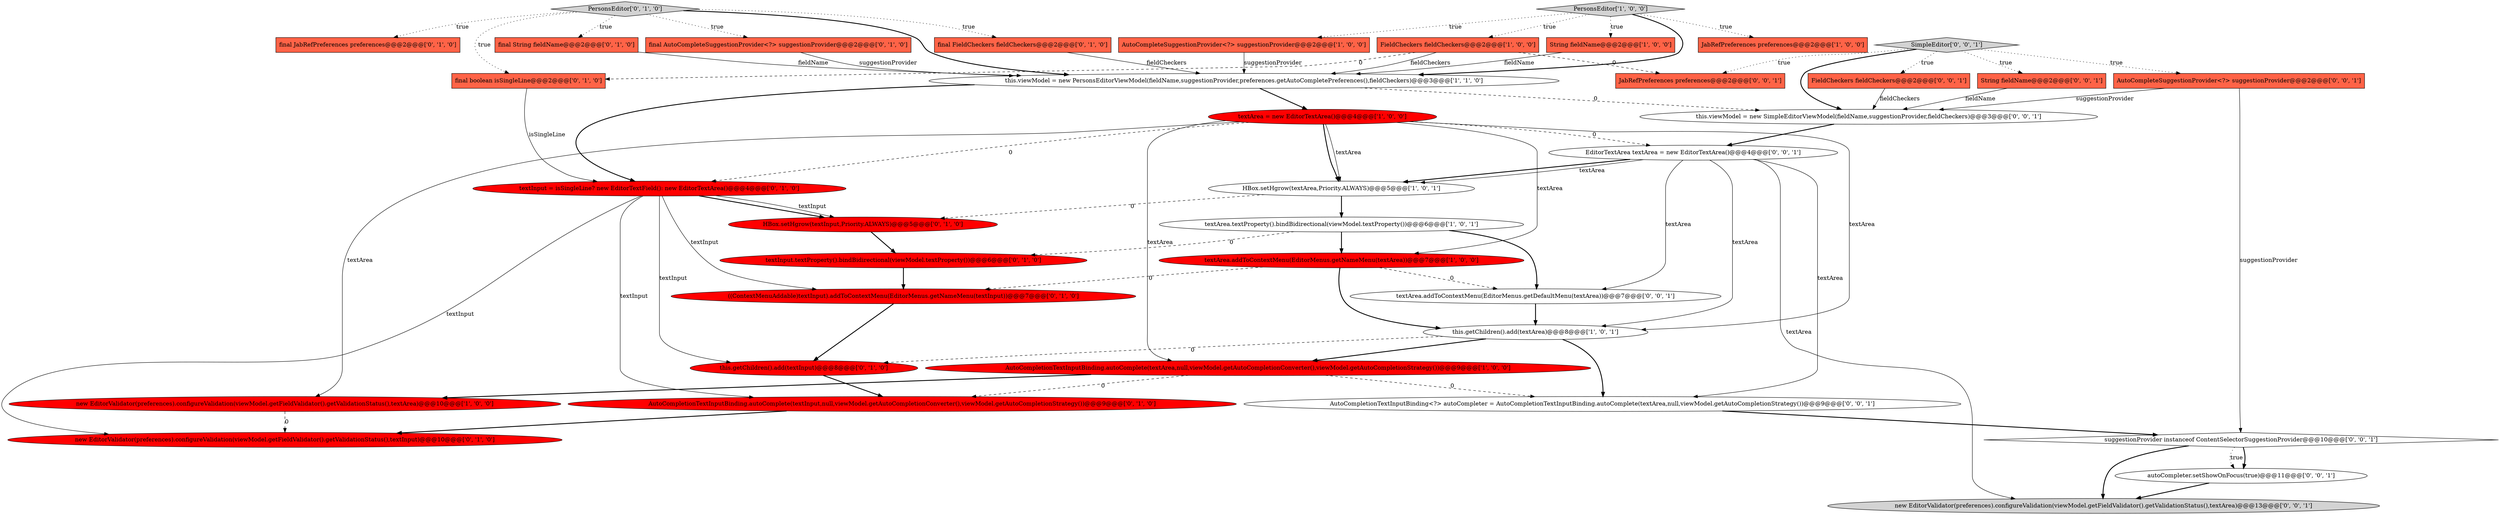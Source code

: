 digraph {
21 [style = filled, label = "PersonsEditor['0', '1', '0']", fillcolor = lightgray, shape = diamond image = "AAA0AAABBB2BBB"];
9 [style = filled, label = "FieldCheckers fieldCheckers@@@2@@@['1', '0', '0']", fillcolor = tomato, shape = box image = "AAA1AAABBB1BBB"];
1 [style = filled, label = "textArea.textProperty().bindBidirectional(viewModel.textProperty())@@@6@@@['1', '0', '1']", fillcolor = white, shape = ellipse image = "AAA0AAABBB1BBB"];
16 [style = filled, label = "HBox.setHgrow(textInput,Priority.ALWAYS)@@@5@@@['0', '1', '0']", fillcolor = red, shape = ellipse image = "AAA1AAABBB2BBB"];
20 [style = filled, label = "final JabRefPreferences preferences@@@2@@@['0', '1', '0']", fillcolor = tomato, shape = box image = "AAA0AAABBB2BBB"];
37 [style = filled, label = "AutoCompletionTextInputBinding<?> autoCompleter = AutoCompletionTextInputBinding.autoComplete(textArea,null,viewModel.getAutoCompletionStrategy())@@@9@@@['0', '0', '1']", fillcolor = white, shape = ellipse image = "AAA0AAABBB3BBB"];
10 [style = filled, label = "textArea = new EditorTextArea()@@@4@@@['1', '0', '0']", fillcolor = red, shape = ellipse image = "AAA1AAABBB1BBB"];
24 [style = filled, label = "final String fieldName@@@2@@@['0', '1', '0']", fillcolor = tomato, shape = box image = "AAA0AAABBB2BBB"];
25 [style = filled, label = "final boolean isSingleLine@@@2@@@['0', '1', '0']", fillcolor = tomato, shape = box image = "AAA1AAABBB2BBB"];
5 [style = filled, label = "AutoCompleteSuggestionProvider<?> suggestionProvider@@@2@@@['1', '0', '0']", fillcolor = tomato, shape = box image = "AAA0AAABBB1BBB"];
18 [style = filled, label = "((ContextMenuAddable)textInput).addToContextMenu(EditorMenus.getNameMenu(textInput))@@@7@@@['0', '1', '0']", fillcolor = red, shape = ellipse image = "AAA1AAABBB2BBB"];
7 [style = filled, label = "textArea.addToContextMenu(EditorMenus.getNameMenu(textArea))@@@7@@@['1', '0', '0']", fillcolor = red, shape = ellipse image = "AAA1AAABBB1BBB"];
14 [style = filled, label = "textInput.textProperty().bindBidirectional(viewModel.textProperty())@@@6@@@['0', '1', '0']", fillcolor = red, shape = ellipse image = "AAA1AAABBB2BBB"];
22 [style = filled, label = "textInput = isSingleLine? new EditorTextField(): new EditorTextArea()@@@4@@@['0', '1', '0']", fillcolor = red, shape = ellipse image = "AAA1AAABBB2BBB"];
28 [style = filled, label = "autoCompleter.setShowOnFocus(true)@@@11@@@['0', '0', '1']", fillcolor = white, shape = ellipse image = "AAA0AAABBB3BBB"];
32 [style = filled, label = "AutoCompleteSuggestionProvider<?> suggestionProvider@@@2@@@['0', '0', '1']", fillcolor = tomato, shape = box image = "AAA0AAABBB3BBB"];
34 [style = filled, label = "this.viewModel = new SimpleEditorViewModel(fieldName,suggestionProvider,fieldCheckers)@@@3@@@['0', '0', '1']", fillcolor = white, shape = ellipse image = "AAA0AAABBB3BBB"];
2 [style = filled, label = "new EditorValidator(preferences).configureValidation(viewModel.getFieldValidator().getValidationStatus(),textArea)@@@10@@@['1', '0', '0']", fillcolor = red, shape = ellipse image = "AAA1AAABBB1BBB"];
8 [style = filled, label = "String fieldName@@@2@@@['1', '0', '0']", fillcolor = tomato, shape = box image = "AAA0AAABBB1BBB"];
11 [style = filled, label = "this.viewModel = new PersonsEditorViewModel(fieldName,suggestionProvider,preferences.getAutoCompletePreferences(),fieldCheckers)@@@3@@@['1', '1', '0']", fillcolor = white, shape = ellipse image = "AAA0AAABBB1BBB"];
30 [style = filled, label = "new EditorValidator(preferences).configureValidation(viewModel.getFieldValidator().getValidationStatus(),textArea)@@@13@@@['0', '0', '1']", fillcolor = lightgray, shape = ellipse image = "AAA0AAABBB3BBB"];
31 [style = filled, label = "String fieldName@@@2@@@['0', '0', '1']", fillcolor = tomato, shape = box image = "AAA0AAABBB3BBB"];
4 [style = filled, label = "this.getChildren().add(textArea)@@@8@@@['1', '0', '1']", fillcolor = white, shape = ellipse image = "AAA0AAABBB1BBB"];
6 [style = filled, label = "HBox.setHgrow(textArea,Priority.ALWAYS)@@@5@@@['1', '0', '1']", fillcolor = white, shape = ellipse image = "AAA0AAABBB1BBB"];
12 [style = filled, label = "AutoCompletionTextInputBinding.autoComplete(textArea,null,viewModel.getAutoCompletionConverter(),viewModel.getAutoCompletionStrategy())@@@9@@@['1', '0', '0']", fillcolor = red, shape = ellipse image = "AAA1AAABBB1BBB"];
19 [style = filled, label = "final FieldCheckers fieldCheckers@@@2@@@['0', '1', '0']", fillcolor = tomato, shape = box image = "AAA0AAABBB2BBB"];
23 [style = filled, label = "new EditorValidator(preferences).configureValidation(viewModel.getFieldValidator().getValidationStatus(),textInput)@@@10@@@['0', '1', '0']", fillcolor = red, shape = ellipse image = "AAA1AAABBB2BBB"];
29 [style = filled, label = "SimpleEditor['0', '0', '1']", fillcolor = lightgray, shape = diamond image = "AAA0AAABBB3BBB"];
27 [style = filled, label = "textArea.addToContextMenu(EditorMenus.getDefaultMenu(textArea))@@@7@@@['0', '0', '1']", fillcolor = white, shape = ellipse image = "AAA0AAABBB3BBB"];
35 [style = filled, label = "JabRefPreferences preferences@@@2@@@['0', '0', '1']", fillcolor = tomato, shape = box image = "AAA0AAABBB3BBB"];
0 [style = filled, label = "PersonsEditor['1', '0', '0']", fillcolor = lightgray, shape = diamond image = "AAA0AAABBB1BBB"];
13 [style = filled, label = "this.getChildren().add(textInput)@@@8@@@['0', '1', '0']", fillcolor = red, shape = ellipse image = "AAA1AAABBB2BBB"];
33 [style = filled, label = "suggestionProvider instanceof ContentSelectorSuggestionProvider@@@10@@@['0', '0', '1']", fillcolor = white, shape = diamond image = "AAA0AAABBB3BBB"];
3 [style = filled, label = "JabRefPreferences preferences@@@2@@@['1', '0', '0']", fillcolor = tomato, shape = box image = "AAA0AAABBB1BBB"];
26 [style = filled, label = "FieldCheckers fieldCheckers@@@2@@@['0', '0', '1']", fillcolor = tomato, shape = box image = "AAA0AAABBB3BBB"];
36 [style = filled, label = "EditorTextArea textArea = new EditorTextArea()@@@4@@@['0', '0', '1']", fillcolor = white, shape = ellipse image = "AAA0AAABBB3BBB"];
17 [style = filled, label = "final AutoCompleteSuggestionProvider<?> suggestionProvider@@@2@@@['0', '1', '0']", fillcolor = tomato, shape = box image = "AAA0AAABBB2BBB"];
15 [style = filled, label = "AutoCompletionTextInputBinding.autoComplete(textInput,null,viewModel.getAutoCompletionConverter(),viewModel.getAutoCompletionStrategy())@@@9@@@['0', '1', '0']", fillcolor = red, shape = ellipse image = "AAA1AAABBB2BBB"];
2->23 [style = dashed, label="0"];
36->6 [style = bold, label=""];
26->34 [style = solid, label="fieldCheckers"];
15->23 [style = bold, label=""];
0->5 [style = dotted, label="true"];
5->11 [style = solid, label="suggestionProvider"];
21->20 [style = dotted, label="true"];
7->18 [style = dashed, label="0"];
11->34 [style = dashed, label="0"];
28->30 [style = bold, label=""];
1->14 [style = dashed, label="0"];
10->36 [style = dashed, label="0"];
36->27 [style = solid, label="textArea"];
22->16 [style = bold, label=""];
22->13 [style = solid, label="textInput"];
10->4 [style = solid, label="textArea"];
19->11 [style = solid, label="fieldCheckers"];
31->34 [style = solid, label="fieldName"];
10->6 [style = solid, label="textArea"];
22->15 [style = solid, label="textInput"];
8->11 [style = solid, label="fieldName"];
36->4 [style = solid, label="textArea"];
36->30 [style = solid, label="textArea"];
1->27 [style = bold, label=""];
33->28 [style = bold, label=""];
33->28 [style = dotted, label="true"];
0->11 [style = bold, label=""];
12->37 [style = dashed, label="0"];
21->17 [style = dotted, label="true"];
25->22 [style = solid, label="isSingleLine"];
7->4 [style = bold, label=""];
36->6 [style = solid, label="textArea"];
29->34 [style = bold, label=""];
10->22 [style = dashed, label="0"];
22->18 [style = solid, label="textInput"];
29->26 [style = dotted, label="true"];
1->7 [style = bold, label=""];
10->6 [style = bold, label=""];
32->33 [style = solid, label="suggestionProvider"];
9->35 [style = dashed, label="0"];
7->27 [style = dashed, label="0"];
0->8 [style = dotted, label="true"];
21->25 [style = dotted, label="true"];
6->1 [style = bold, label=""];
27->4 [style = bold, label=""];
12->2 [style = bold, label=""];
6->16 [style = dashed, label="0"];
32->34 [style = solid, label="suggestionProvider"];
36->37 [style = solid, label="textArea"];
4->37 [style = bold, label=""];
21->24 [style = dotted, label="true"];
21->11 [style = bold, label=""];
11->10 [style = bold, label=""];
10->12 [style = solid, label="textArea"];
10->7 [style = solid, label="textArea"];
34->36 [style = bold, label=""];
21->19 [style = dotted, label="true"];
22->16 [style = solid, label="textInput"];
9->25 [style = dashed, label="0"];
18->13 [style = bold, label=""];
11->22 [style = bold, label=""];
33->30 [style = bold, label=""];
4->12 [style = bold, label=""];
12->15 [style = dashed, label="0"];
16->14 [style = bold, label=""];
10->2 [style = solid, label="textArea"];
14->18 [style = bold, label=""];
13->15 [style = bold, label=""];
9->11 [style = solid, label="fieldCheckers"];
0->3 [style = dotted, label="true"];
22->23 [style = solid, label="textInput"];
37->33 [style = bold, label=""];
4->13 [style = dashed, label="0"];
17->11 [style = solid, label="suggestionProvider"];
0->9 [style = dotted, label="true"];
24->11 [style = solid, label="fieldName"];
29->32 [style = dotted, label="true"];
29->35 [style = dotted, label="true"];
29->31 [style = dotted, label="true"];
}
